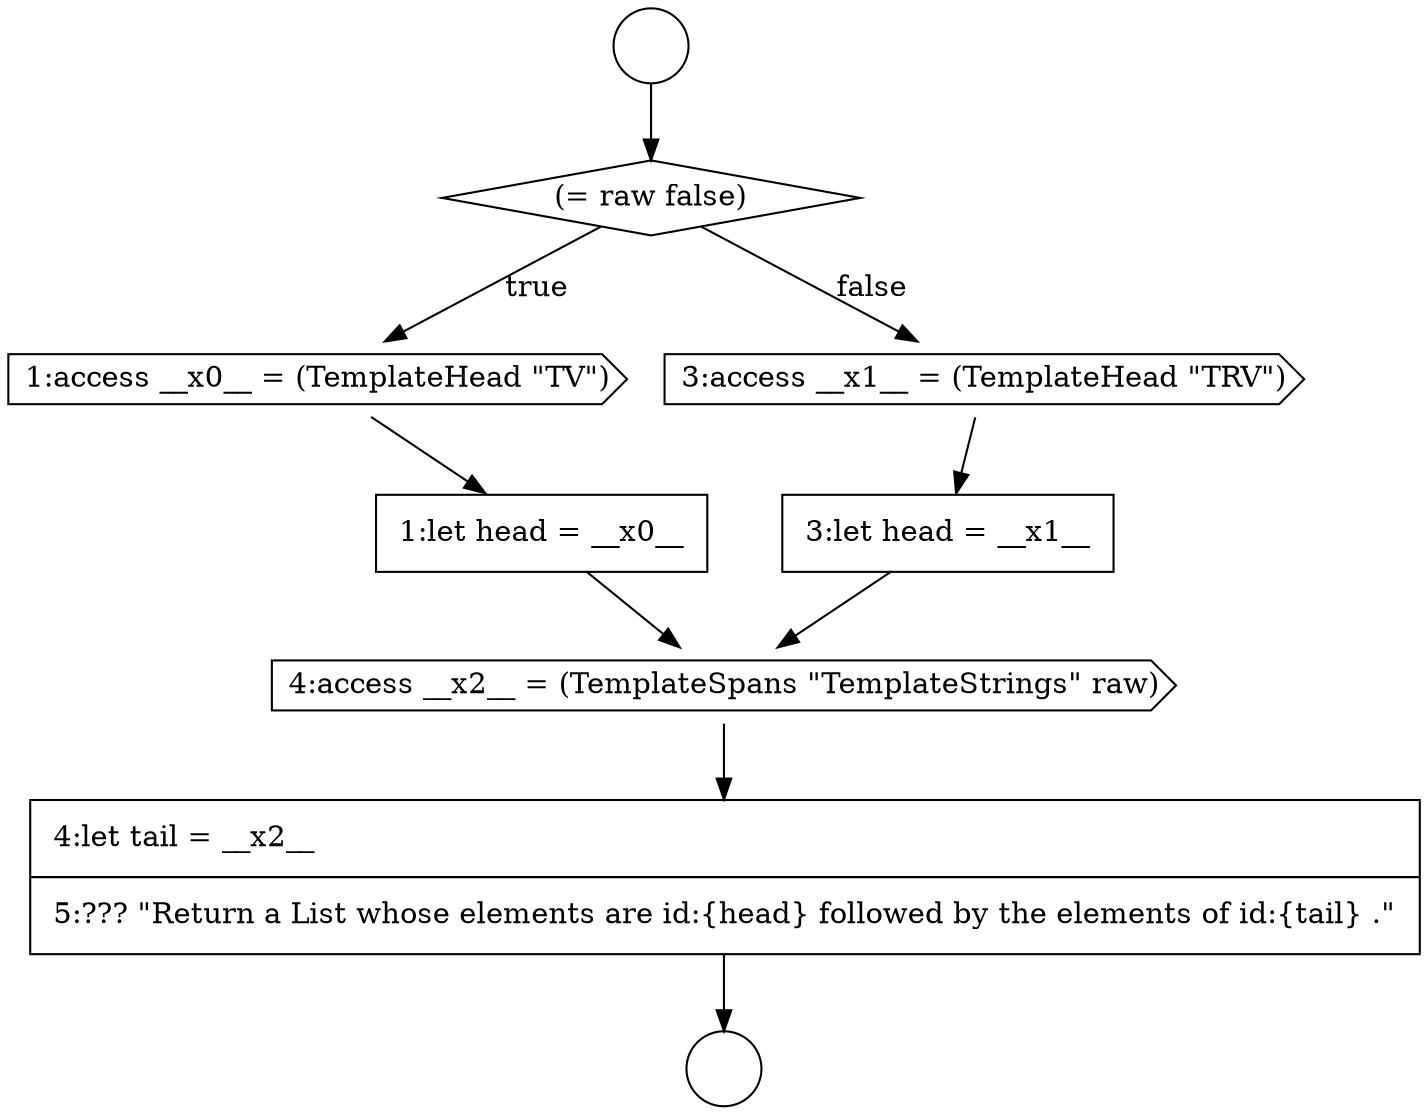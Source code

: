 digraph {
  node4142 [shape=none, margin=0, label=<<font color="black">
    <table border="0" cellborder="1" cellspacing="0" cellpadding="10">
      <tr><td align="left">1:let head = __x0__</td></tr>
    </table>
  </font>> color="black" fillcolor="white" style=filled]
  node4141 [shape=cds, label=<<font color="black">1:access __x0__ = (TemplateHead &quot;TV&quot;)</font>> color="black" fillcolor="white" style=filled]
  node4140 [shape=diamond, label=<<font color="black">(= raw false)</font>> color="black" fillcolor="white" style=filled]
  node4144 [shape=none, margin=0, label=<<font color="black">
    <table border="0" cellborder="1" cellspacing="0" cellpadding="10">
      <tr><td align="left">3:let head = __x1__</td></tr>
    </table>
  </font>> color="black" fillcolor="white" style=filled]
  node4139 [shape=circle label=" " color="black" fillcolor="white" style=filled]
  node4145 [shape=cds, label=<<font color="black">4:access __x2__ = (TemplateSpans &quot;TemplateStrings&quot; raw)</font>> color="black" fillcolor="white" style=filled]
  node4143 [shape=cds, label=<<font color="black">3:access __x1__ = (TemplateHead &quot;TRV&quot;)</font>> color="black" fillcolor="white" style=filled]
  node4138 [shape=circle label=" " color="black" fillcolor="white" style=filled]
  node4146 [shape=none, margin=0, label=<<font color="black">
    <table border="0" cellborder="1" cellspacing="0" cellpadding="10">
      <tr><td align="left">4:let tail = __x2__</td></tr>
      <tr><td align="left">5:??? &quot;Return a List whose elements are id:{head} followed by the elements of id:{tail} .&quot;</td></tr>
    </table>
  </font>> color="black" fillcolor="white" style=filled]
  node4141 -> node4142 [ color="black"]
  node4143 -> node4144 [ color="black"]
  node4142 -> node4145 [ color="black"]
  node4138 -> node4140 [ color="black"]
  node4144 -> node4145 [ color="black"]
  node4146 -> node4139 [ color="black"]
  node4140 -> node4141 [label=<<font color="black">true</font>> color="black"]
  node4140 -> node4143 [label=<<font color="black">false</font>> color="black"]
  node4145 -> node4146 [ color="black"]
}
